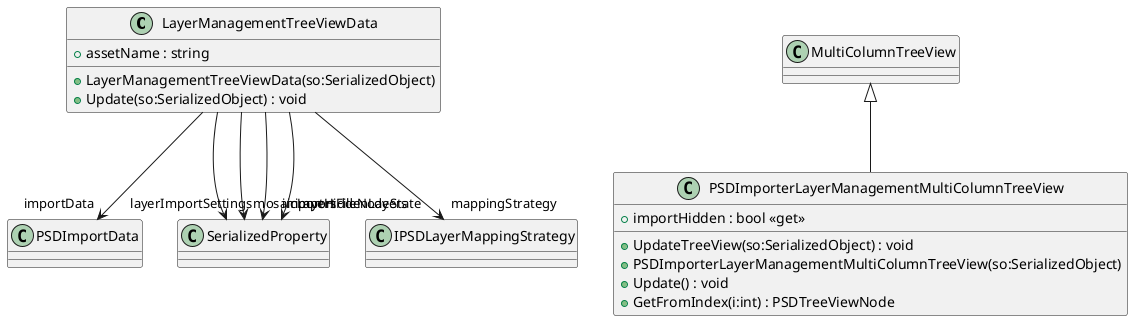 @startuml
class LayerManagementTreeViewData {
    + assetName : string
    + LayerManagementTreeViewData(so:SerializedObject)
    + Update(so:SerializedObject) : void
}
class PSDImporterLayerManagementMultiColumnTreeView {
    + UpdateTreeView(so:SerializedObject) : void
    + PSDImporterLayerManagementMultiColumnTreeView(so:SerializedObject)
    + importHidden : bool <<get>>
    + Update() : void
    + GetFromIndex(i:int) : PSDTreeViewNode
}
LayerManagementTreeViewData --> "importData" PSDImportData
LayerManagementTreeViewData --> "layerImportSettings" SerializedProperty
LayerManagementTreeViewData --> "mosaicLayers" SerializedProperty
LayerManagementTreeViewData --> "importHiddenLayers" SerializedProperty
LayerManagementTreeViewData --> "importFileNodeState" SerializedProperty
LayerManagementTreeViewData --> "mappingStrategy" IPSDLayerMappingStrategy
MultiColumnTreeView <|-- PSDImporterLayerManagementMultiColumnTreeView
@enduml
